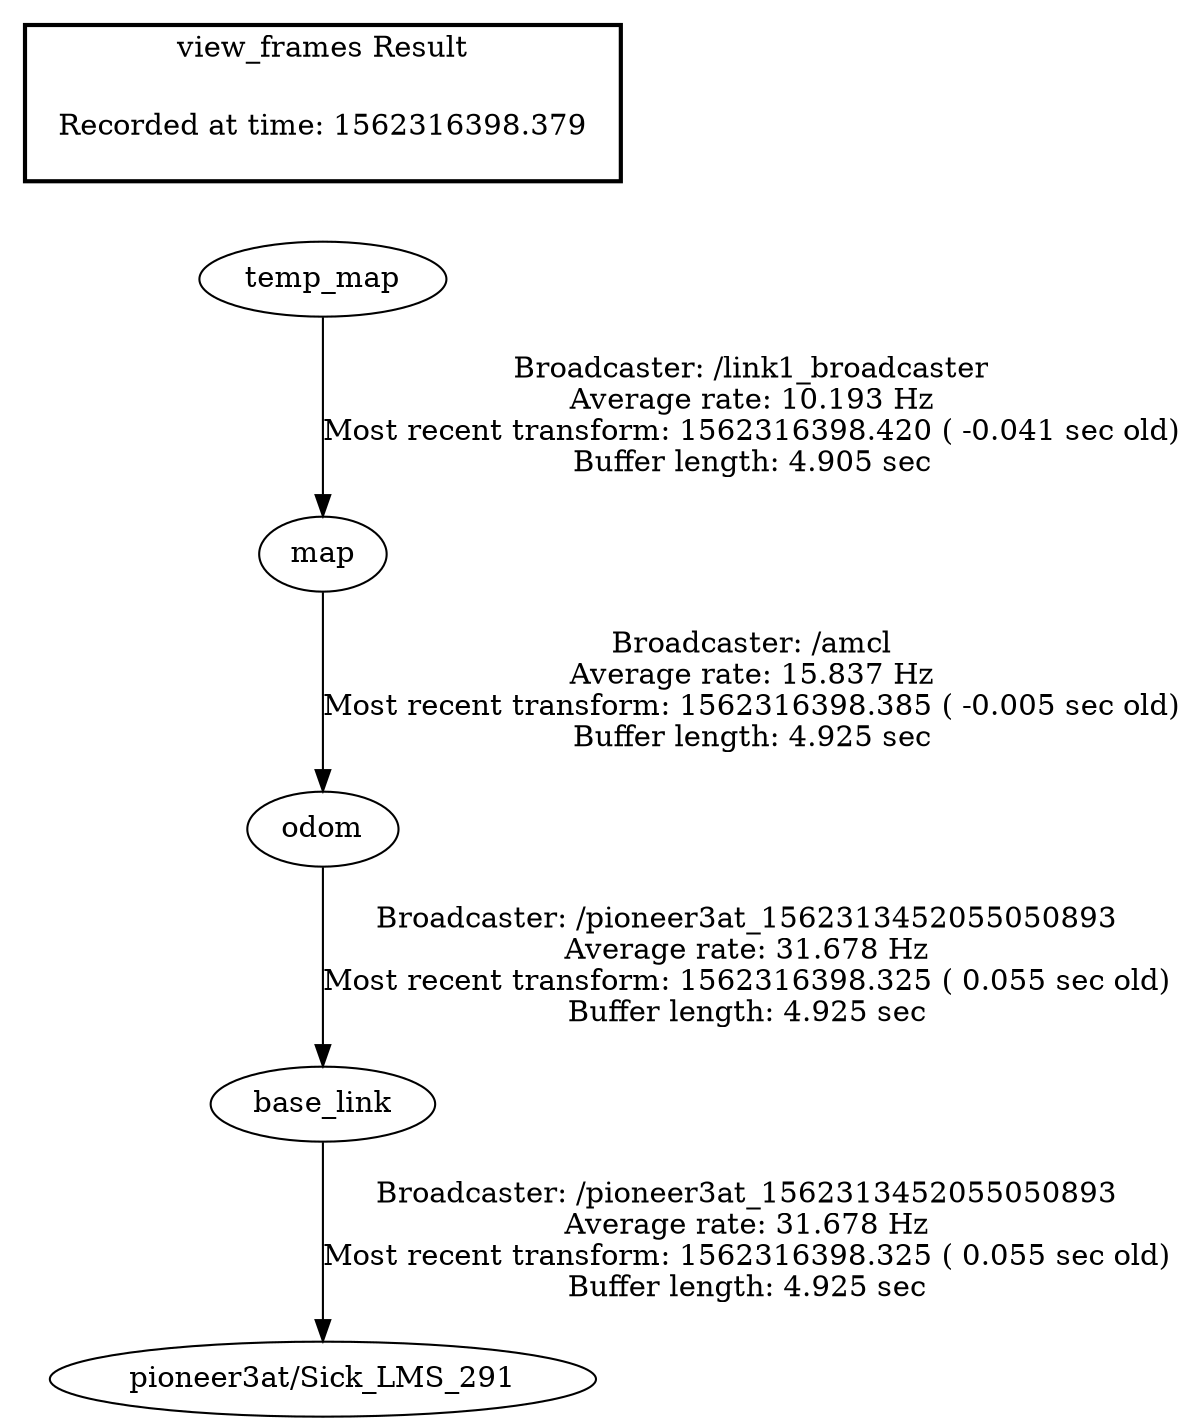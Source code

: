 digraph G {
"odom" -> "base_link"[label="Broadcaster: /pioneer3at_1562313452055050893\nAverage rate: 31.678 Hz\nMost recent transform: 1562316398.325 ( 0.055 sec old)\nBuffer length: 4.925 sec\n"];
"map" -> "odom"[label="Broadcaster: /amcl\nAverage rate: 15.837 Hz\nMost recent transform: 1562316398.385 ( -0.005 sec old)\nBuffer length: 4.925 sec\n"];
"base_link" -> "pioneer3at/Sick_LMS_291"[label="Broadcaster: /pioneer3at_1562313452055050893\nAverage rate: 31.678 Hz\nMost recent transform: 1562316398.325 ( 0.055 sec old)\nBuffer length: 4.925 sec\n"];
"temp_map" -> "map"[label="Broadcaster: /link1_broadcaster\nAverage rate: 10.193 Hz\nMost recent transform: 1562316398.420 ( -0.041 sec old)\nBuffer length: 4.905 sec\n"];
edge [style=invis];
 subgraph cluster_legend { style=bold; color=black; label ="view_frames Result";
"Recorded at time: 1562316398.379"[ shape=plaintext ] ;
 }->"temp_map";
}